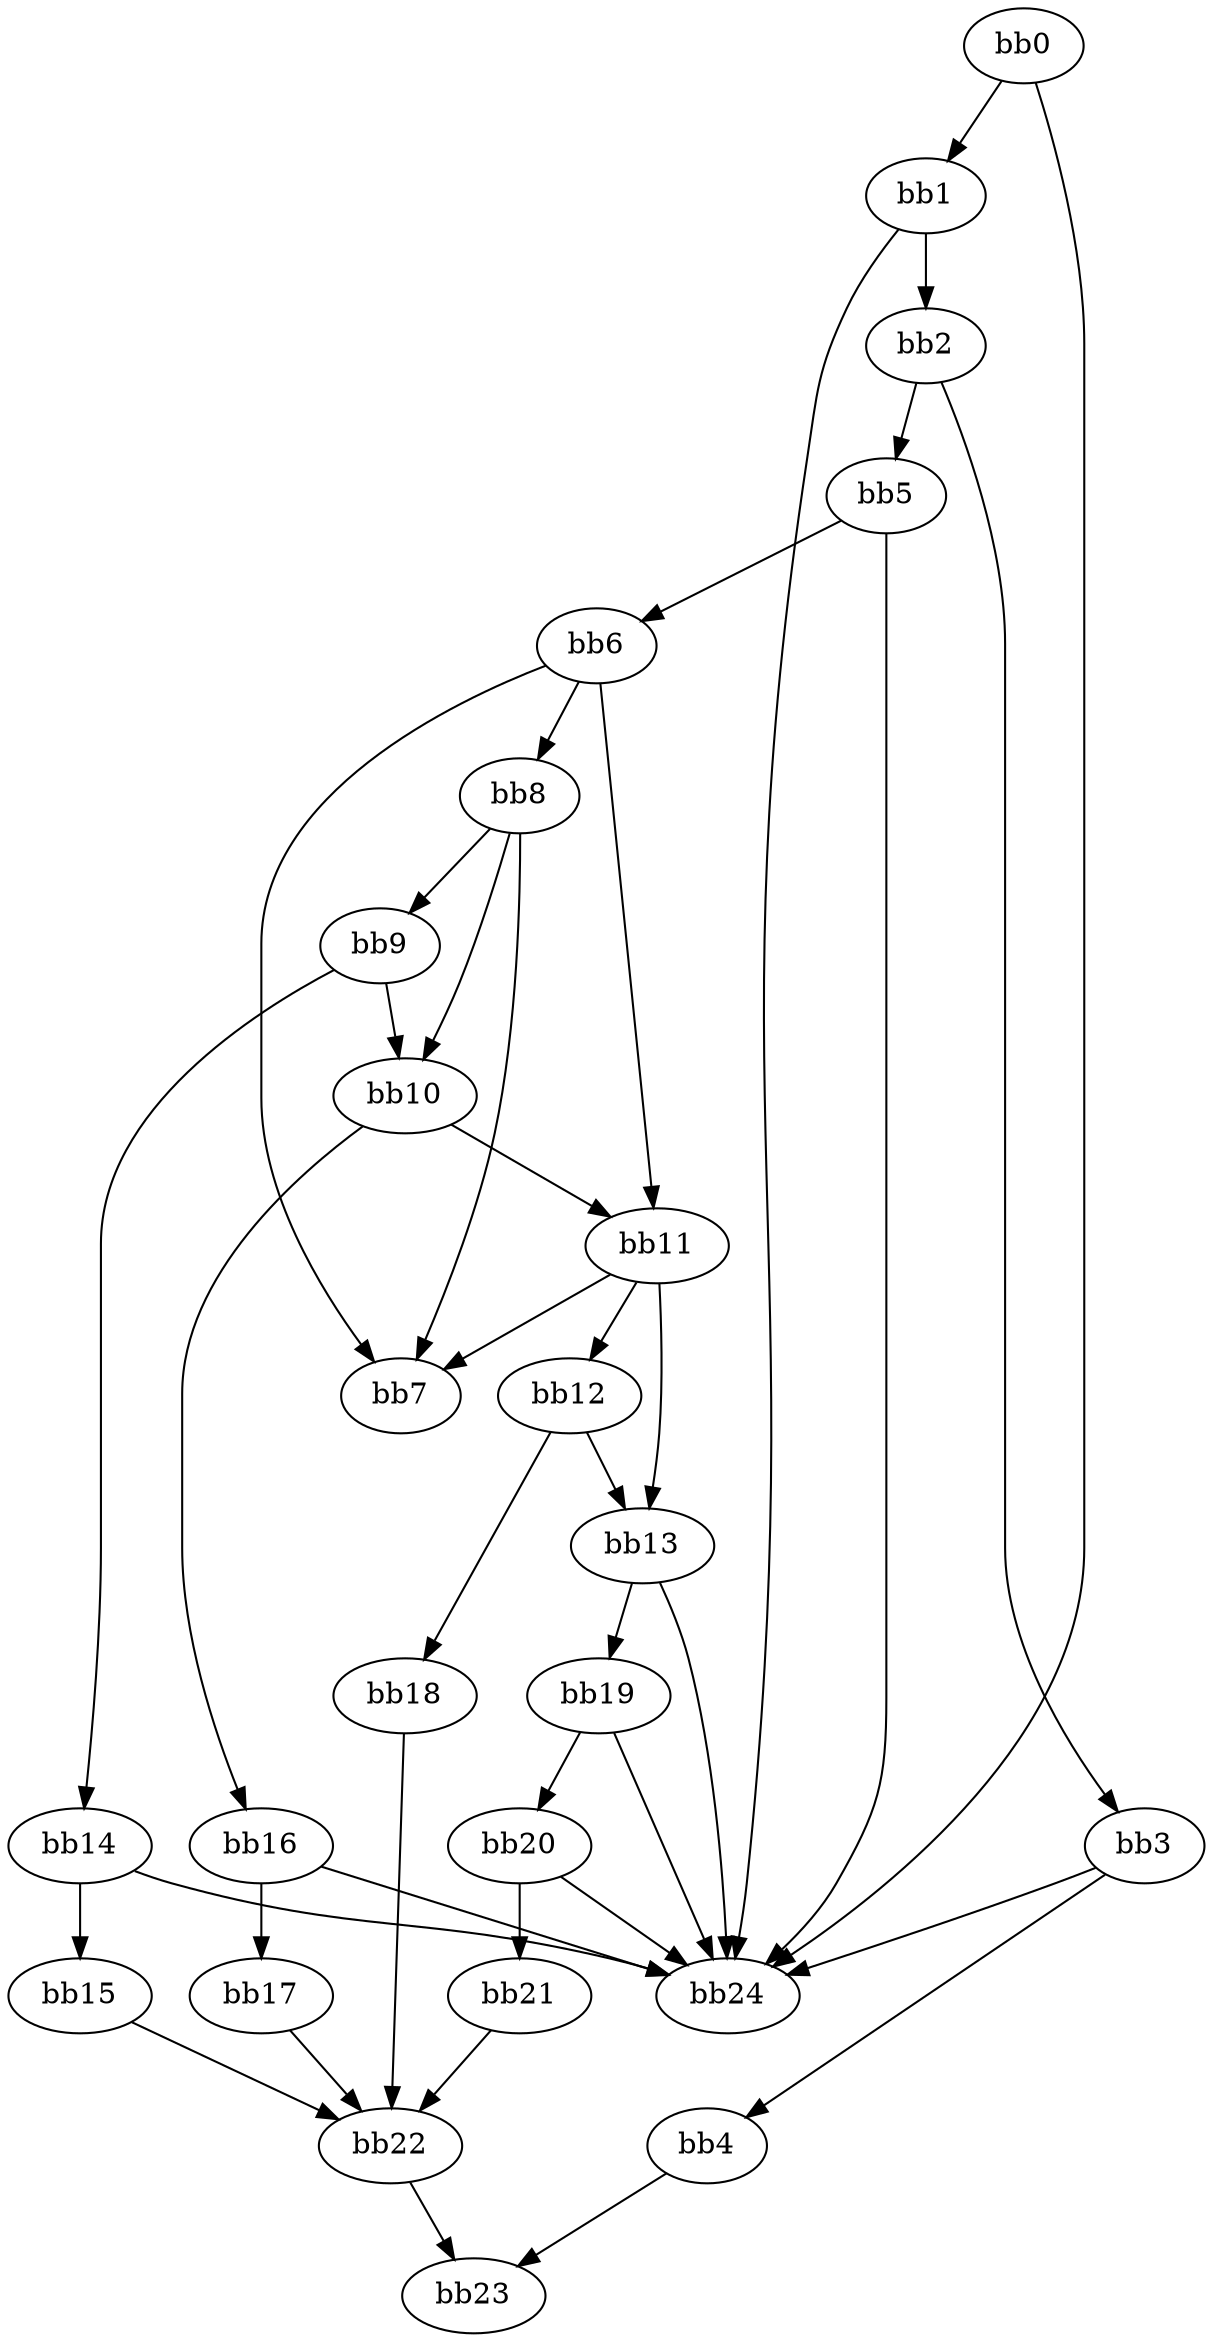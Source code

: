 digraph {
    0 [ label = "bb0\l" ]
    1 [ label = "bb1\l" ]
    2 [ label = "bb2\l" ]
    3 [ label = "bb3\l" ]
    4 [ label = "bb4\l" ]
    5 [ label = "bb5\l" ]
    6 [ label = "bb6\l" ]
    7 [ label = "bb7\l" ]
    8 [ label = "bb8\l" ]
    9 [ label = "bb9\l" ]
    10 [ label = "bb10\l" ]
    11 [ label = "bb11\l" ]
    12 [ label = "bb12\l" ]
    13 [ label = "bb13\l" ]
    14 [ label = "bb14\l" ]
    15 [ label = "bb15\l" ]
    16 [ label = "bb16\l" ]
    17 [ label = "bb17\l" ]
    18 [ label = "bb18\l" ]
    19 [ label = "bb19\l" ]
    20 [ label = "bb20\l" ]
    21 [ label = "bb21\l" ]
    22 [ label = "bb22\l" ]
    23 [ label = "bb23\l" ]
    24 [ label = "bb24\l" ]
    0 -> 1 [ ]
    0 -> 24 [ ]
    1 -> 2 [ ]
    1 -> 24 [ ]
    2 -> 3 [ ]
    2 -> 5 [ ]
    3 -> 4 [ ]
    3 -> 24 [ ]
    4 -> 23 [ ]
    5 -> 6 [ ]
    5 -> 24 [ ]
    6 -> 7 [ ]
    6 -> 8 [ ]
    6 -> 11 [ ]
    8 -> 7 [ ]
    8 -> 9 [ ]
    8 -> 10 [ ]
    9 -> 10 [ ]
    9 -> 14 [ ]
    10 -> 11 [ ]
    10 -> 16 [ ]
    11 -> 7 [ ]
    11 -> 12 [ ]
    11 -> 13 [ ]
    12 -> 13 [ ]
    12 -> 18 [ ]
    13 -> 19 [ ]
    13 -> 24 [ ]
    14 -> 15 [ ]
    14 -> 24 [ ]
    15 -> 22 [ ]
    16 -> 17 [ ]
    16 -> 24 [ ]
    17 -> 22 [ ]
    18 -> 22 [ ]
    19 -> 20 [ ]
    19 -> 24 [ ]
    20 -> 21 [ ]
    20 -> 24 [ ]
    21 -> 22 [ ]
    22 -> 23 [ ]
}

